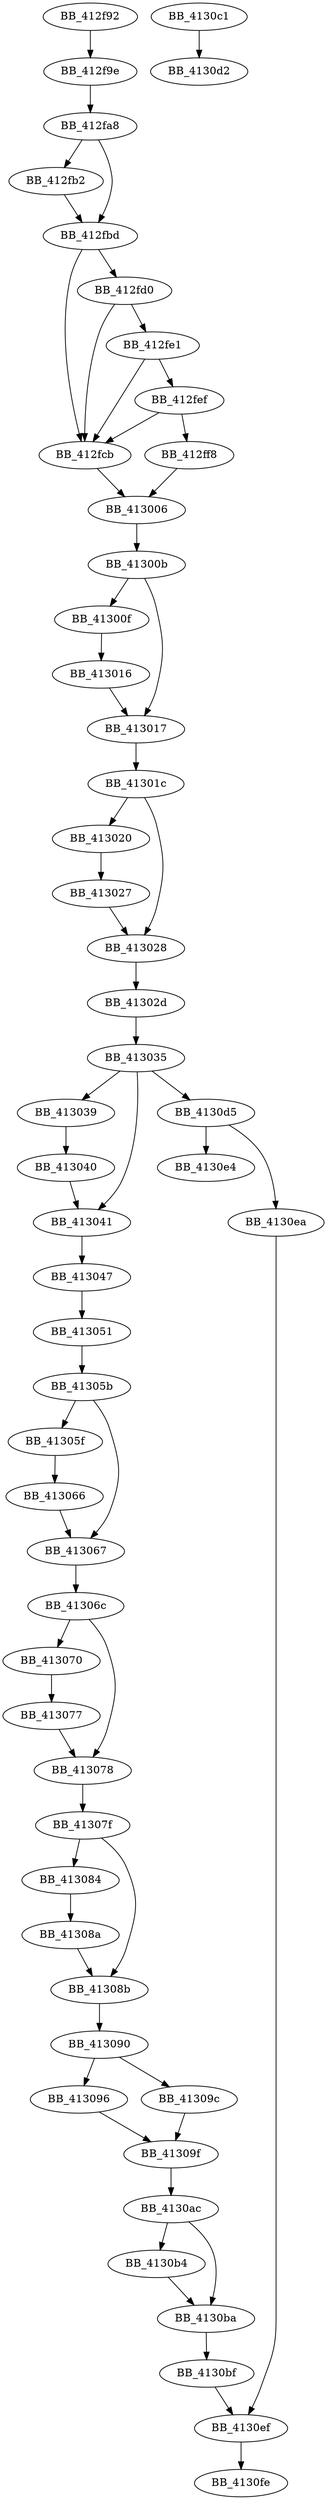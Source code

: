 DiGraph ___tmainCRTStartup{
BB_412f92->BB_412f9e
BB_412f9e->BB_412fa8
BB_412fa8->BB_412fb2
BB_412fa8->BB_412fbd
BB_412fb2->BB_412fbd
BB_412fbd->BB_412fcb
BB_412fbd->BB_412fd0
BB_412fcb->BB_413006
BB_412fd0->BB_412fcb
BB_412fd0->BB_412fe1
BB_412fe1->BB_412fcb
BB_412fe1->BB_412fef
BB_412fef->BB_412fcb
BB_412fef->BB_412ff8
BB_412ff8->BB_413006
BB_413006->BB_41300b
BB_41300b->BB_41300f
BB_41300b->BB_413017
BB_41300f->BB_413016
BB_413016->BB_413017
BB_413017->BB_41301c
BB_41301c->BB_413020
BB_41301c->BB_413028
BB_413020->BB_413027
BB_413027->BB_413028
BB_413028->BB_41302d
BB_41302d->BB_413035
BB_413035->BB_413039
BB_413035->BB_413041
BB_413035->BB_4130d5
BB_413039->BB_413040
BB_413040->BB_413041
BB_413041->BB_413047
BB_413047->BB_413051
BB_413051->BB_41305b
BB_41305b->BB_41305f
BB_41305b->BB_413067
BB_41305f->BB_413066
BB_413066->BB_413067
BB_413067->BB_41306c
BB_41306c->BB_413070
BB_41306c->BB_413078
BB_413070->BB_413077
BB_413077->BB_413078
BB_413078->BB_41307f
BB_41307f->BB_413084
BB_41307f->BB_41308b
BB_413084->BB_41308a
BB_41308a->BB_41308b
BB_41308b->BB_413090
BB_413090->BB_413096
BB_413090->BB_41309c
BB_413096->BB_41309f
BB_41309c->BB_41309f
BB_41309f->BB_4130ac
BB_4130ac->BB_4130b4
BB_4130ac->BB_4130ba
BB_4130b4->BB_4130ba
BB_4130ba->BB_4130bf
BB_4130bf->BB_4130ef
BB_4130c1->BB_4130d2
BB_4130d5->BB_4130e4
BB_4130d5->BB_4130ea
BB_4130ea->BB_4130ef
BB_4130ef->BB_4130fe
}
